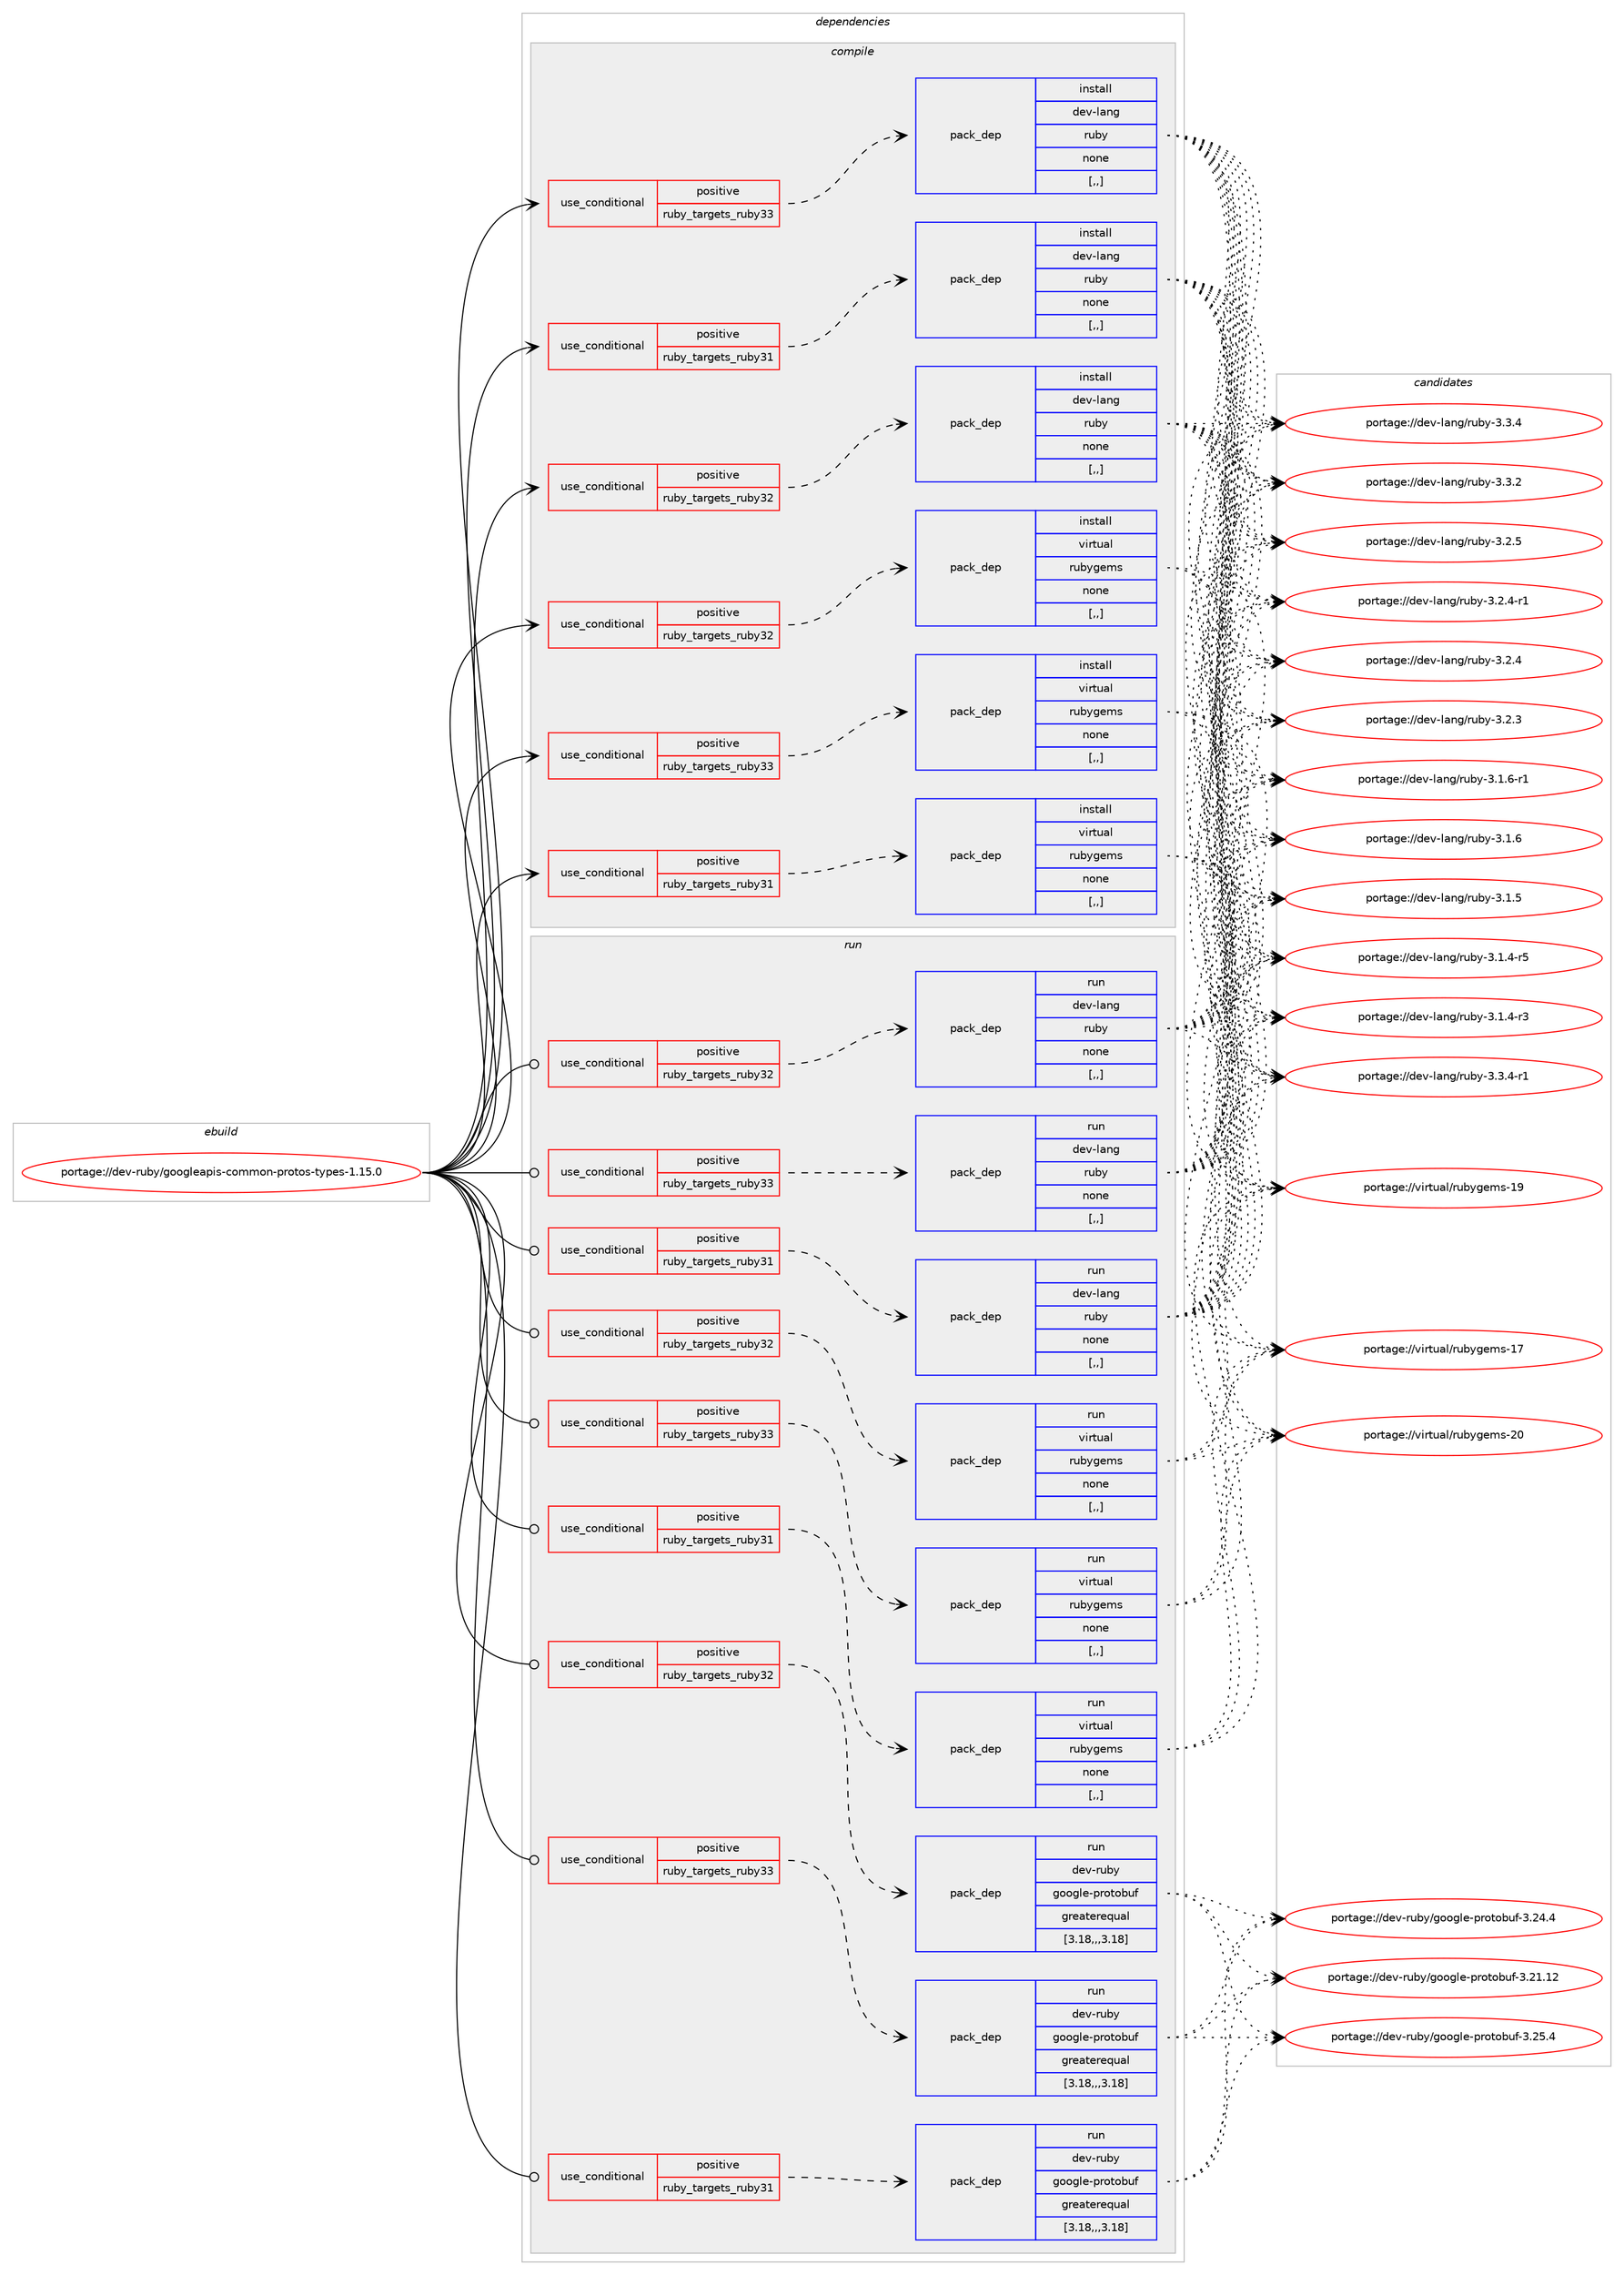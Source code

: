 digraph prolog {

# *************
# Graph options
# *************

newrank=true;
concentrate=true;
compound=true;
graph [rankdir=LR,fontname=Helvetica,fontsize=10,ranksep=1.5];#, ranksep=2.5, nodesep=0.2];
edge  [arrowhead=vee];
node  [fontname=Helvetica,fontsize=10];

# **********
# The ebuild
# **********

subgraph cluster_leftcol {
color=gray;
label=<<i>ebuild</i>>;
id [label="portage://dev-ruby/googleapis-common-protos-types-1.15.0", color=red, width=4, href="../dev-ruby/googleapis-common-protos-types-1.15.0.svg"];
}

# ****************
# The dependencies
# ****************

subgraph cluster_midcol {
color=gray;
label=<<i>dependencies</i>>;
subgraph cluster_compile {
fillcolor="#eeeeee";
style=filled;
label=<<i>compile</i>>;
subgraph cond48379 {
dependency185172 [label=<<TABLE BORDER="0" CELLBORDER="1" CELLSPACING="0" CELLPADDING="4"><TR><TD ROWSPAN="3" CELLPADDING="10">use_conditional</TD></TR><TR><TD>positive</TD></TR><TR><TD>ruby_targets_ruby31</TD></TR></TABLE>>, shape=none, color=red];
subgraph pack135464 {
dependency185173 [label=<<TABLE BORDER="0" CELLBORDER="1" CELLSPACING="0" CELLPADDING="4" WIDTH="220"><TR><TD ROWSPAN="6" CELLPADDING="30">pack_dep</TD></TR><TR><TD WIDTH="110">install</TD></TR><TR><TD>dev-lang</TD></TR><TR><TD>ruby</TD></TR><TR><TD>none</TD></TR><TR><TD>[,,]</TD></TR></TABLE>>, shape=none, color=blue];
}
dependency185172:e -> dependency185173:w [weight=20,style="dashed",arrowhead="vee"];
}
id:e -> dependency185172:w [weight=20,style="solid",arrowhead="vee"];
subgraph cond48380 {
dependency185174 [label=<<TABLE BORDER="0" CELLBORDER="1" CELLSPACING="0" CELLPADDING="4"><TR><TD ROWSPAN="3" CELLPADDING="10">use_conditional</TD></TR><TR><TD>positive</TD></TR><TR><TD>ruby_targets_ruby31</TD></TR></TABLE>>, shape=none, color=red];
subgraph pack135465 {
dependency185175 [label=<<TABLE BORDER="0" CELLBORDER="1" CELLSPACING="0" CELLPADDING="4" WIDTH="220"><TR><TD ROWSPAN="6" CELLPADDING="30">pack_dep</TD></TR><TR><TD WIDTH="110">install</TD></TR><TR><TD>virtual</TD></TR><TR><TD>rubygems</TD></TR><TR><TD>none</TD></TR><TR><TD>[,,]</TD></TR></TABLE>>, shape=none, color=blue];
}
dependency185174:e -> dependency185175:w [weight=20,style="dashed",arrowhead="vee"];
}
id:e -> dependency185174:w [weight=20,style="solid",arrowhead="vee"];
subgraph cond48381 {
dependency185176 [label=<<TABLE BORDER="0" CELLBORDER="1" CELLSPACING="0" CELLPADDING="4"><TR><TD ROWSPAN="3" CELLPADDING="10">use_conditional</TD></TR><TR><TD>positive</TD></TR><TR><TD>ruby_targets_ruby32</TD></TR></TABLE>>, shape=none, color=red];
subgraph pack135466 {
dependency185177 [label=<<TABLE BORDER="0" CELLBORDER="1" CELLSPACING="0" CELLPADDING="4" WIDTH="220"><TR><TD ROWSPAN="6" CELLPADDING="30">pack_dep</TD></TR><TR><TD WIDTH="110">install</TD></TR><TR><TD>dev-lang</TD></TR><TR><TD>ruby</TD></TR><TR><TD>none</TD></TR><TR><TD>[,,]</TD></TR></TABLE>>, shape=none, color=blue];
}
dependency185176:e -> dependency185177:w [weight=20,style="dashed",arrowhead="vee"];
}
id:e -> dependency185176:w [weight=20,style="solid",arrowhead="vee"];
subgraph cond48382 {
dependency185178 [label=<<TABLE BORDER="0" CELLBORDER="1" CELLSPACING="0" CELLPADDING="4"><TR><TD ROWSPAN="3" CELLPADDING="10">use_conditional</TD></TR><TR><TD>positive</TD></TR><TR><TD>ruby_targets_ruby32</TD></TR></TABLE>>, shape=none, color=red];
subgraph pack135467 {
dependency185179 [label=<<TABLE BORDER="0" CELLBORDER="1" CELLSPACING="0" CELLPADDING="4" WIDTH="220"><TR><TD ROWSPAN="6" CELLPADDING="30">pack_dep</TD></TR><TR><TD WIDTH="110">install</TD></TR><TR><TD>virtual</TD></TR><TR><TD>rubygems</TD></TR><TR><TD>none</TD></TR><TR><TD>[,,]</TD></TR></TABLE>>, shape=none, color=blue];
}
dependency185178:e -> dependency185179:w [weight=20,style="dashed",arrowhead="vee"];
}
id:e -> dependency185178:w [weight=20,style="solid",arrowhead="vee"];
subgraph cond48383 {
dependency185180 [label=<<TABLE BORDER="0" CELLBORDER="1" CELLSPACING="0" CELLPADDING="4"><TR><TD ROWSPAN="3" CELLPADDING="10">use_conditional</TD></TR><TR><TD>positive</TD></TR><TR><TD>ruby_targets_ruby33</TD></TR></TABLE>>, shape=none, color=red];
subgraph pack135468 {
dependency185181 [label=<<TABLE BORDER="0" CELLBORDER="1" CELLSPACING="0" CELLPADDING="4" WIDTH="220"><TR><TD ROWSPAN="6" CELLPADDING="30">pack_dep</TD></TR><TR><TD WIDTH="110">install</TD></TR><TR><TD>dev-lang</TD></TR><TR><TD>ruby</TD></TR><TR><TD>none</TD></TR><TR><TD>[,,]</TD></TR></TABLE>>, shape=none, color=blue];
}
dependency185180:e -> dependency185181:w [weight=20,style="dashed",arrowhead="vee"];
}
id:e -> dependency185180:w [weight=20,style="solid",arrowhead="vee"];
subgraph cond48384 {
dependency185182 [label=<<TABLE BORDER="0" CELLBORDER="1" CELLSPACING="0" CELLPADDING="4"><TR><TD ROWSPAN="3" CELLPADDING="10">use_conditional</TD></TR><TR><TD>positive</TD></TR><TR><TD>ruby_targets_ruby33</TD></TR></TABLE>>, shape=none, color=red];
subgraph pack135469 {
dependency185183 [label=<<TABLE BORDER="0" CELLBORDER="1" CELLSPACING="0" CELLPADDING="4" WIDTH="220"><TR><TD ROWSPAN="6" CELLPADDING="30">pack_dep</TD></TR><TR><TD WIDTH="110">install</TD></TR><TR><TD>virtual</TD></TR><TR><TD>rubygems</TD></TR><TR><TD>none</TD></TR><TR><TD>[,,]</TD></TR></TABLE>>, shape=none, color=blue];
}
dependency185182:e -> dependency185183:w [weight=20,style="dashed",arrowhead="vee"];
}
id:e -> dependency185182:w [weight=20,style="solid",arrowhead="vee"];
}
subgraph cluster_compileandrun {
fillcolor="#eeeeee";
style=filled;
label=<<i>compile and run</i>>;
}
subgraph cluster_run {
fillcolor="#eeeeee";
style=filled;
label=<<i>run</i>>;
subgraph cond48385 {
dependency185184 [label=<<TABLE BORDER="0" CELLBORDER="1" CELLSPACING="0" CELLPADDING="4"><TR><TD ROWSPAN="3" CELLPADDING="10">use_conditional</TD></TR><TR><TD>positive</TD></TR><TR><TD>ruby_targets_ruby31</TD></TR></TABLE>>, shape=none, color=red];
subgraph pack135470 {
dependency185185 [label=<<TABLE BORDER="0" CELLBORDER="1" CELLSPACING="0" CELLPADDING="4" WIDTH="220"><TR><TD ROWSPAN="6" CELLPADDING="30">pack_dep</TD></TR><TR><TD WIDTH="110">run</TD></TR><TR><TD>dev-lang</TD></TR><TR><TD>ruby</TD></TR><TR><TD>none</TD></TR><TR><TD>[,,]</TD></TR></TABLE>>, shape=none, color=blue];
}
dependency185184:e -> dependency185185:w [weight=20,style="dashed",arrowhead="vee"];
}
id:e -> dependency185184:w [weight=20,style="solid",arrowhead="odot"];
subgraph cond48386 {
dependency185186 [label=<<TABLE BORDER="0" CELLBORDER="1" CELLSPACING="0" CELLPADDING="4"><TR><TD ROWSPAN="3" CELLPADDING="10">use_conditional</TD></TR><TR><TD>positive</TD></TR><TR><TD>ruby_targets_ruby31</TD></TR></TABLE>>, shape=none, color=red];
subgraph pack135471 {
dependency185187 [label=<<TABLE BORDER="0" CELLBORDER="1" CELLSPACING="0" CELLPADDING="4" WIDTH="220"><TR><TD ROWSPAN="6" CELLPADDING="30">pack_dep</TD></TR><TR><TD WIDTH="110">run</TD></TR><TR><TD>dev-ruby</TD></TR><TR><TD>google-protobuf</TD></TR><TR><TD>greaterequal</TD></TR><TR><TD>[3.18,,,3.18]</TD></TR></TABLE>>, shape=none, color=blue];
}
dependency185186:e -> dependency185187:w [weight=20,style="dashed",arrowhead="vee"];
}
id:e -> dependency185186:w [weight=20,style="solid",arrowhead="odot"];
subgraph cond48387 {
dependency185188 [label=<<TABLE BORDER="0" CELLBORDER="1" CELLSPACING="0" CELLPADDING="4"><TR><TD ROWSPAN="3" CELLPADDING="10">use_conditional</TD></TR><TR><TD>positive</TD></TR><TR><TD>ruby_targets_ruby31</TD></TR></TABLE>>, shape=none, color=red];
subgraph pack135472 {
dependency185189 [label=<<TABLE BORDER="0" CELLBORDER="1" CELLSPACING="0" CELLPADDING="4" WIDTH="220"><TR><TD ROWSPAN="6" CELLPADDING="30">pack_dep</TD></TR><TR><TD WIDTH="110">run</TD></TR><TR><TD>virtual</TD></TR><TR><TD>rubygems</TD></TR><TR><TD>none</TD></TR><TR><TD>[,,]</TD></TR></TABLE>>, shape=none, color=blue];
}
dependency185188:e -> dependency185189:w [weight=20,style="dashed",arrowhead="vee"];
}
id:e -> dependency185188:w [weight=20,style="solid",arrowhead="odot"];
subgraph cond48388 {
dependency185190 [label=<<TABLE BORDER="0" CELLBORDER="1" CELLSPACING="0" CELLPADDING="4"><TR><TD ROWSPAN="3" CELLPADDING="10">use_conditional</TD></TR><TR><TD>positive</TD></TR><TR><TD>ruby_targets_ruby32</TD></TR></TABLE>>, shape=none, color=red];
subgraph pack135473 {
dependency185191 [label=<<TABLE BORDER="0" CELLBORDER="1" CELLSPACING="0" CELLPADDING="4" WIDTH="220"><TR><TD ROWSPAN="6" CELLPADDING="30">pack_dep</TD></TR><TR><TD WIDTH="110">run</TD></TR><TR><TD>dev-lang</TD></TR><TR><TD>ruby</TD></TR><TR><TD>none</TD></TR><TR><TD>[,,]</TD></TR></TABLE>>, shape=none, color=blue];
}
dependency185190:e -> dependency185191:w [weight=20,style="dashed",arrowhead="vee"];
}
id:e -> dependency185190:w [weight=20,style="solid",arrowhead="odot"];
subgraph cond48389 {
dependency185192 [label=<<TABLE BORDER="0" CELLBORDER="1" CELLSPACING="0" CELLPADDING="4"><TR><TD ROWSPAN="3" CELLPADDING="10">use_conditional</TD></TR><TR><TD>positive</TD></TR><TR><TD>ruby_targets_ruby32</TD></TR></TABLE>>, shape=none, color=red];
subgraph pack135474 {
dependency185193 [label=<<TABLE BORDER="0" CELLBORDER="1" CELLSPACING="0" CELLPADDING="4" WIDTH="220"><TR><TD ROWSPAN="6" CELLPADDING="30">pack_dep</TD></TR><TR><TD WIDTH="110">run</TD></TR><TR><TD>dev-ruby</TD></TR><TR><TD>google-protobuf</TD></TR><TR><TD>greaterequal</TD></TR><TR><TD>[3.18,,,3.18]</TD></TR></TABLE>>, shape=none, color=blue];
}
dependency185192:e -> dependency185193:w [weight=20,style="dashed",arrowhead="vee"];
}
id:e -> dependency185192:w [weight=20,style="solid",arrowhead="odot"];
subgraph cond48390 {
dependency185194 [label=<<TABLE BORDER="0" CELLBORDER="1" CELLSPACING="0" CELLPADDING="4"><TR><TD ROWSPAN="3" CELLPADDING="10">use_conditional</TD></TR><TR><TD>positive</TD></TR><TR><TD>ruby_targets_ruby32</TD></TR></TABLE>>, shape=none, color=red];
subgraph pack135475 {
dependency185195 [label=<<TABLE BORDER="0" CELLBORDER="1" CELLSPACING="0" CELLPADDING="4" WIDTH="220"><TR><TD ROWSPAN="6" CELLPADDING="30">pack_dep</TD></TR><TR><TD WIDTH="110">run</TD></TR><TR><TD>virtual</TD></TR><TR><TD>rubygems</TD></TR><TR><TD>none</TD></TR><TR><TD>[,,]</TD></TR></TABLE>>, shape=none, color=blue];
}
dependency185194:e -> dependency185195:w [weight=20,style="dashed",arrowhead="vee"];
}
id:e -> dependency185194:w [weight=20,style="solid",arrowhead="odot"];
subgraph cond48391 {
dependency185196 [label=<<TABLE BORDER="0" CELLBORDER="1" CELLSPACING="0" CELLPADDING="4"><TR><TD ROWSPAN="3" CELLPADDING="10">use_conditional</TD></TR><TR><TD>positive</TD></TR><TR><TD>ruby_targets_ruby33</TD></TR></TABLE>>, shape=none, color=red];
subgraph pack135476 {
dependency185197 [label=<<TABLE BORDER="0" CELLBORDER="1" CELLSPACING="0" CELLPADDING="4" WIDTH="220"><TR><TD ROWSPAN="6" CELLPADDING="30">pack_dep</TD></TR><TR><TD WIDTH="110">run</TD></TR><TR><TD>dev-lang</TD></TR><TR><TD>ruby</TD></TR><TR><TD>none</TD></TR><TR><TD>[,,]</TD></TR></TABLE>>, shape=none, color=blue];
}
dependency185196:e -> dependency185197:w [weight=20,style="dashed",arrowhead="vee"];
}
id:e -> dependency185196:w [weight=20,style="solid",arrowhead="odot"];
subgraph cond48392 {
dependency185198 [label=<<TABLE BORDER="0" CELLBORDER="1" CELLSPACING="0" CELLPADDING="4"><TR><TD ROWSPAN="3" CELLPADDING="10">use_conditional</TD></TR><TR><TD>positive</TD></TR><TR><TD>ruby_targets_ruby33</TD></TR></TABLE>>, shape=none, color=red];
subgraph pack135477 {
dependency185199 [label=<<TABLE BORDER="0" CELLBORDER="1" CELLSPACING="0" CELLPADDING="4" WIDTH="220"><TR><TD ROWSPAN="6" CELLPADDING="30">pack_dep</TD></TR><TR><TD WIDTH="110">run</TD></TR><TR><TD>dev-ruby</TD></TR><TR><TD>google-protobuf</TD></TR><TR><TD>greaterequal</TD></TR><TR><TD>[3.18,,,3.18]</TD></TR></TABLE>>, shape=none, color=blue];
}
dependency185198:e -> dependency185199:w [weight=20,style="dashed",arrowhead="vee"];
}
id:e -> dependency185198:w [weight=20,style="solid",arrowhead="odot"];
subgraph cond48393 {
dependency185200 [label=<<TABLE BORDER="0" CELLBORDER="1" CELLSPACING="0" CELLPADDING="4"><TR><TD ROWSPAN="3" CELLPADDING="10">use_conditional</TD></TR><TR><TD>positive</TD></TR><TR><TD>ruby_targets_ruby33</TD></TR></TABLE>>, shape=none, color=red];
subgraph pack135478 {
dependency185201 [label=<<TABLE BORDER="0" CELLBORDER="1" CELLSPACING="0" CELLPADDING="4" WIDTH="220"><TR><TD ROWSPAN="6" CELLPADDING="30">pack_dep</TD></TR><TR><TD WIDTH="110">run</TD></TR><TR><TD>virtual</TD></TR><TR><TD>rubygems</TD></TR><TR><TD>none</TD></TR><TR><TD>[,,]</TD></TR></TABLE>>, shape=none, color=blue];
}
dependency185200:e -> dependency185201:w [weight=20,style="dashed",arrowhead="vee"];
}
id:e -> dependency185200:w [weight=20,style="solid",arrowhead="odot"];
}
}

# **************
# The candidates
# **************

subgraph cluster_choices {
rank=same;
color=gray;
label=<<i>candidates</i>>;

subgraph choice135464 {
color=black;
nodesep=1;
choice100101118451089711010347114117981214551465146524511449 [label="portage://dev-lang/ruby-3.3.4-r1", color=red, width=4,href="../dev-lang/ruby-3.3.4-r1.svg"];
choice10010111845108971101034711411798121455146514652 [label="portage://dev-lang/ruby-3.3.4", color=red, width=4,href="../dev-lang/ruby-3.3.4.svg"];
choice10010111845108971101034711411798121455146514650 [label="portage://dev-lang/ruby-3.3.2", color=red, width=4,href="../dev-lang/ruby-3.3.2.svg"];
choice10010111845108971101034711411798121455146504653 [label="portage://dev-lang/ruby-3.2.5", color=red, width=4,href="../dev-lang/ruby-3.2.5.svg"];
choice100101118451089711010347114117981214551465046524511449 [label="portage://dev-lang/ruby-3.2.4-r1", color=red, width=4,href="../dev-lang/ruby-3.2.4-r1.svg"];
choice10010111845108971101034711411798121455146504652 [label="portage://dev-lang/ruby-3.2.4", color=red, width=4,href="../dev-lang/ruby-3.2.4.svg"];
choice10010111845108971101034711411798121455146504651 [label="portage://dev-lang/ruby-3.2.3", color=red, width=4,href="../dev-lang/ruby-3.2.3.svg"];
choice100101118451089711010347114117981214551464946544511449 [label="portage://dev-lang/ruby-3.1.6-r1", color=red, width=4,href="../dev-lang/ruby-3.1.6-r1.svg"];
choice10010111845108971101034711411798121455146494654 [label="portage://dev-lang/ruby-3.1.6", color=red, width=4,href="../dev-lang/ruby-3.1.6.svg"];
choice10010111845108971101034711411798121455146494653 [label="portage://dev-lang/ruby-3.1.5", color=red, width=4,href="../dev-lang/ruby-3.1.5.svg"];
choice100101118451089711010347114117981214551464946524511453 [label="portage://dev-lang/ruby-3.1.4-r5", color=red, width=4,href="../dev-lang/ruby-3.1.4-r5.svg"];
choice100101118451089711010347114117981214551464946524511451 [label="portage://dev-lang/ruby-3.1.4-r3", color=red, width=4,href="../dev-lang/ruby-3.1.4-r3.svg"];
dependency185173:e -> choice100101118451089711010347114117981214551465146524511449:w [style=dotted,weight="100"];
dependency185173:e -> choice10010111845108971101034711411798121455146514652:w [style=dotted,weight="100"];
dependency185173:e -> choice10010111845108971101034711411798121455146514650:w [style=dotted,weight="100"];
dependency185173:e -> choice10010111845108971101034711411798121455146504653:w [style=dotted,weight="100"];
dependency185173:e -> choice100101118451089711010347114117981214551465046524511449:w [style=dotted,weight="100"];
dependency185173:e -> choice10010111845108971101034711411798121455146504652:w [style=dotted,weight="100"];
dependency185173:e -> choice10010111845108971101034711411798121455146504651:w [style=dotted,weight="100"];
dependency185173:e -> choice100101118451089711010347114117981214551464946544511449:w [style=dotted,weight="100"];
dependency185173:e -> choice10010111845108971101034711411798121455146494654:w [style=dotted,weight="100"];
dependency185173:e -> choice10010111845108971101034711411798121455146494653:w [style=dotted,weight="100"];
dependency185173:e -> choice100101118451089711010347114117981214551464946524511453:w [style=dotted,weight="100"];
dependency185173:e -> choice100101118451089711010347114117981214551464946524511451:w [style=dotted,weight="100"];
}
subgraph choice135465 {
color=black;
nodesep=1;
choice118105114116117971084711411798121103101109115455048 [label="portage://virtual/rubygems-20", color=red, width=4,href="../virtual/rubygems-20.svg"];
choice118105114116117971084711411798121103101109115454957 [label="portage://virtual/rubygems-19", color=red, width=4,href="../virtual/rubygems-19.svg"];
choice118105114116117971084711411798121103101109115454955 [label="portage://virtual/rubygems-17", color=red, width=4,href="../virtual/rubygems-17.svg"];
dependency185175:e -> choice118105114116117971084711411798121103101109115455048:w [style=dotted,weight="100"];
dependency185175:e -> choice118105114116117971084711411798121103101109115454957:w [style=dotted,weight="100"];
dependency185175:e -> choice118105114116117971084711411798121103101109115454955:w [style=dotted,weight="100"];
}
subgraph choice135466 {
color=black;
nodesep=1;
choice100101118451089711010347114117981214551465146524511449 [label="portage://dev-lang/ruby-3.3.4-r1", color=red, width=4,href="../dev-lang/ruby-3.3.4-r1.svg"];
choice10010111845108971101034711411798121455146514652 [label="portage://dev-lang/ruby-3.3.4", color=red, width=4,href="../dev-lang/ruby-3.3.4.svg"];
choice10010111845108971101034711411798121455146514650 [label="portage://dev-lang/ruby-3.3.2", color=red, width=4,href="../dev-lang/ruby-3.3.2.svg"];
choice10010111845108971101034711411798121455146504653 [label="portage://dev-lang/ruby-3.2.5", color=red, width=4,href="../dev-lang/ruby-3.2.5.svg"];
choice100101118451089711010347114117981214551465046524511449 [label="portage://dev-lang/ruby-3.2.4-r1", color=red, width=4,href="../dev-lang/ruby-3.2.4-r1.svg"];
choice10010111845108971101034711411798121455146504652 [label="portage://dev-lang/ruby-3.2.4", color=red, width=4,href="../dev-lang/ruby-3.2.4.svg"];
choice10010111845108971101034711411798121455146504651 [label="portage://dev-lang/ruby-3.2.3", color=red, width=4,href="../dev-lang/ruby-3.2.3.svg"];
choice100101118451089711010347114117981214551464946544511449 [label="portage://dev-lang/ruby-3.1.6-r1", color=red, width=4,href="../dev-lang/ruby-3.1.6-r1.svg"];
choice10010111845108971101034711411798121455146494654 [label="portage://dev-lang/ruby-3.1.6", color=red, width=4,href="../dev-lang/ruby-3.1.6.svg"];
choice10010111845108971101034711411798121455146494653 [label="portage://dev-lang/ruby-3.1.5", color=red, width=4,href="../dev-lang/ruby-3.1.5.svg"];
choice100101118451089711010347114117981214551464946524511453 [label="portage://dev-lang/ruby-3.1.4-r5", color=red, width=4,href="../dev-lang/ruby-3.1.4-r5.svg"];
choice100101118451089711010347114117981214551464946524511451 [label="portage://dev-lang/ruby-3.1.4-r3", color=red, width=4,href="../dev-lang/ruby-3.1.4-r3.svg"];
dependency185177:e -> choice100101118451089711010347114117981214551465146524511449:w [style=dotted,weight="100"];
dependency185177:e -> choice10010111845108971101034711411798121455146514652:w [style=dotted,weight="100"];
dependency185177:e -> choice10010111845108971101034711411798121455146514650:w [style=dotted,weight="100"];
dependency185177:e -> choice10010111845108971101034711411798121455146504653:w [style=dotted,weight="100"];
dependency185177:e -> choice100101118451089711010347114117981214551465046524511449:w [style=dotted,weight="100"];
dependency185177:e -> choice10010111845108971101034711411798121455146504652:w [style=dotted,weight="100"];
dependency185177:e -> choice10010111845108971101034711411798121455146504651:w [style=dotted,weight="100"];
dependency185177:e -> choice100101118451089711010347114117981214551464946544511449:w [style=dotted,weight="100"];
dependency185177:e -> choice10010111845108971101034711411798121455146494654:w [style=dotted,weight="100"];
dependency185177:e -> choice10010111845108971101034711411798121455146494653:w [style=dotted,weight="100"];
dependency185177:e -> choice100101118451089711010347114117981214551464946524511453:w [style=dotted,weight="100"];
dependency185177:e -> choice100101118451089711010347114117981214551464946524511451:w [style=dotted,weight="100"];
}
subgraph choice135467 {
color=black;
nodesep=1;
choice118105114116117971084711411798121103101109115455048 [label="portage://virtual/rubygems-20", color=red, width=4,href="../virtual/rubygems-20.svg"];
choice118105114116117971084711411798121103101109115454957 [label="portage://virtual/rubygems-19", color=red, width=4,href="../virtual/rubygems-19.svg"];
choice118105114116117971084711411798121103101109115454955 [label="portage://virtual/rubygems-17", color=red, width=4,href="../virtual/rubygems-17.svg"];
dependency185179:e -> choice118105114116117971084711411798121103101109115455048:w [style=dotted,weight="100"];
dependency185179:e -> choice118105114116117971084711411798121103101109115454957:w [style=dotted,weight="100"];
dependency185179:e -> choice118105114116117971084711411798121103101109115454955:w [style=dotted,weight="100"];
}
subgraph choice135468 {
color=black;
nodesep=1;
choice100101118451089711010347114117981214551465146524511449 [label="portage://dev-lang/ruby-3.3.4-r1", color=red, width=4,href="../dev-lang/ruby-3.3.4-r1.svg"];
choice10010111845108971101034711411798121455146514652 [label="portage://dev-lang/ruby-3.3.4", color=red, width=4,href="../dev-lang/ruby-3.3.4.svg"];
choice10010111845108971101034711411798121455146514650 [label="portage://dev-lang/ruby-3.3.2", color=red, width=4,href="../dev-lang/ruby-3.3.2.svg"];
choice10010111845108971101034711411798121455146504653 [label="portage://dev-lang/ruby-3.2.5", color=red, width=4,href="../dev-lang/ruby-3.2.5.svg"];
choice100101118451089711010347114117981214551465046524511449 [label="portage://dev-lang/ruby-3.2.4-r1", color=red, width=4,href="../dev-lang/ruby-3.2.4-r1.svg"];
choice10010111845108971101034711411798121455146504652 [label="portage://dev-lang/ruby-3.2.4", color=red, width=4,href="../dev-lang/ruby-3.2.4.svg"];
choice10010111845108971101034711411798121455146504651 [label="portage://dev-lang/ruby-3.2.3", color=red, width=4,href="../dev-lang/ruby-3.2.3.svg"];
choice100101118451089711010347114117981214551464946544511449 [label="portage://dev-lang/ruby-3.1.6-r1", color=red, width=4,href="../dev-lang/ruby-3.1.6-r1.svg"];
choice10010111845108971101034711411798121455146494654 [label="portage://dev-lang/ruby-3.1.6", color=red, width=4,href="../dev-lang/ruby-3.1.6.svg"];
choice10010111845108971101034711411798121455146494653 [label="portage://dev-lang/ruby-3.1.5", color=red, width=4,href="../dev-lang/ruby-3.1.5.svg"];
choice100101118451089711010347114117981214551464946524511453 [label="portage://dev-lang/ruby-3.1.4-r5", color=red, width=4,href="../dev-lang/ruby-3.1.4-r5.svg"];
choice100101118451089711010347114117981214551464946524511451 [label="portage://dev-lang/ruby-3.1.4-r3", color=red, width=4,href="../dev-lang/ruby-3.1.4-r3.svg"];
dependency185181:e -> choice100101118451089711010347114117981214551465146524511449:w [style=dotted,weight="100"];
dependency185181:e -> choice10010111845108971101034711411798121455146514652:w [style=dotted,weight="100"];
dependency185181:e -> choice10010111845108971101034711411798121455146514650:w [style=dotted,weight="100"];
dependency185181:e -> choice10010111845108971101034711411798121455146504653:w [style=dotted,weight="100"];
dependency185181:e -> choice100101118451089711010347114117981214551465046524511449:w [style=dotted,weight="100"];
dependency185181:e -> choice10010111845108971101034711411798121455146504652:w [style=dotted,weight="100"];
dependency185181:e -> choice10010111845108971101034711411798121455146504651:w [style=dotted,weight="100"];
dependency185181:e -> choice100101118451089711010347114117981214551464946544511449:w [style=dotted,weight="100"];
dependency185181:e -> choice10010111845108971101034711411798121455146494654:w [style=dotted,weight="100"];
dependency185181:e -> choice10010111845108971101034711411798121455146494653:w [style=dotted,weight="100"];
dependency185181:e -> choice100101118451089711010347114117981214551464946524511453:w [style=dotted,weight="100"];
dependency185181:e -> choice100101118451089711010347114117981214551464946524511451:w [style=dotted,weight="100"];
}
subgraph choice135469 {
color=black;
nodesep=1;
choice118105114116117971084711411798121103101109115455048 [label="portage://virtual/rubygems-20", color=red, width=4,href="../virtual/rubygems-20.svg"];
choice118105114116117971084711411798121103101109115454957 [label="portage://virtual/rubygems-19", color=red, width=4,href="../virtual/rubygems-19.svg"];
choice118105114116117971084711411798121103101109115454955 [label="portage://virtual/rubygems-17", color=red, width=4,href="../virtual/rubygems-17.svg"];
dependency185183:e -> choice118105114116117971084711411798121103101109115455048:w [style=dotted,weight="100"];
dependency185183:e -> choice118105114116117971084711411798121103101109115454957:w [style=dotted,weight="100"];
dependency185183:e -> choice118105114116117971084711411798121103101109115454955:w [style=dotted,weight="100"];
}
subgraph choice135470 {
color=black;
nodesep=1;
choice100101118451089711010347114117981214551465146524511449 [label="portage://dev-lang/ruby-3.3.4-r1", color=red, width=4,href="../dev-lang/ruby-3.3.4-r1.svg"];
choice10010111845108971101034711411798121455146514652 [label="portage://dev-lang/ruby-3.3.4", color=red, width=4,href="../dev-lang/ruby-3.3.4.svg"];
choice10010111845108971101034711411798121455146514650 [label="portage://dev-lang/ruby-3.3.2", color=red, width=4,href="../dev-lang/ruby-3.3.2.svg"];
choice10010111845108971101034711411798121455146504653 [label="portage://dev-lang/ruby-3.2.5", color=red, width=4,href="../dev-lang/ruby-3.2.5.svg"];
choice100101118451089711010347114117981214551465046524511449 [label="portage://dev-lang/ruby-3.2.4-r1", color=red, width=4,href="../dev-lang/ruby-3.2.4-r1.svg"];
choice10010111845108971101034711411798121455146504652 [label="portage://dev-lang/ruby-3.2.4", color=red, width=4,href="../dev-lang/ruby-3.2.4.svg"];
choice10010111845108971101034711411798121455146504651 [label="portage://dev-lang/ruby-3.2.3", color=red, width=4,href="../dev-lang/ruby-3.2.3.svg"];
choice100101118451089711010347114117981214551464946544511449 [label="portage://dev-lang/ruby-3.1.6-r1", color=red, width=4,href="../dev-lang/ruby-3.1.6-r1.svg"];
choice10010111845108971101034711411798121455146494654 [label="portage://dev-lang/ruby-3.1.6", color=red, width=4,href="../dev-lang/ruby-3.1.6.svg"];
choice10010111845108971101034711411798121455146494653 [label="portage://dev-lang/ruby-3.1.5", color=red, width=4,href="../dev-lang/ruby-3.1.5.svg"];
choice100101118451089711010347114117981214551464946524511453 [label="portage://dev-lang/ruby-3.1.4-r5", color=red, width=4,href="../dev-lang/ruby-3.1.4-r5.svg"];
choice100101118451089711010347114117981214551464946524511451 [label="portage://dev-lang/ruby-3.1.4-r3", color=red, width=4,href="../dev-lang/ruby-3.1.4-r3.svg"];
dependency185185:e -> choice100101118451089711010347114117981214551465146524511449:w [style=dotted,weight="100"];
dependency185185:e -> choice10010111845108971101034711411798121455146514652:w [style=dotted,weight="100"];
dependency185185:e -> choice10010111845108971101034711411798121455146514650:w [style=dotted,weight="100"];
dependency185185:e -> choice10010111845108971101034711411798121455146504653:w [style=dotted,weight="100"];
dependency185185:e -> choice100101118451089711010347114117981214551465046524511449:w [style=dotted,weight="100"];
dependency185185:e -> choice10010111845108971101034711411798121455146504652:w [style=dotted,weight="100"];
dependency185185:e -> choice10010111845108971101034711411798121455146504651:w [style=dotted,weight="100"];
dependency185185:e -> choice100101118451089711010347114117981214551464946544511449:w [style=dotted,weight="100"];
dependency185185:e -> choice10010111845108971101034711411798121455146494654:w [style=dotted,weight="100"];
dependency185185:e -> choice10010111845108971101034711411798121455146494653:w [style=dotted,weight="100"];
dependency185185:e -> choice100101118451089711010347114117981214551464946524511453:w [style=dotted,weight="100"];
dependency185185:e -> choice100101118451089711010347114117981214551464946524511451:w [style=dotted,weight="100"];
}
subgraph choice135471 {
color=black;
nodesep=1;
choice100101118451141179812147103111111103108101451121141111161119811710245514650534652 [label="portage://dev-ruby/google-protobuf-3.25.4", color=red, width=4,href="../dev-ruby/google-protobuf-3.25.4.svg"];
choice100101118451141179812147103111111103108101451121141111161119811710245514650524652 [label="portage://dev-ruby/google-protobuf-3.24.4", color=red, width=4,href="../dev-ruby/google-protobuf-3.24.4.svg"];
choice10010111845114117981214710311111110310810145112114111116111981171024551465049464950 [label="portage://dev-ruby/google-protobuf-3.21.12", color=red, width=4,href="../dev-ruby/google-protobuf-3.21.12.svg"];
dependency185187:e -> choice100101118451141179812147103111111103108101451121141111161119811710245514650534652:w [style=dotted,weight="100"];
dependency185187:e -> choice100101118451141179812147103111111103108101451121141111161119811710245514650524652:w [style=dotted,weight="100"];
dependency185187:e -> choice10010111845114117981214710311111110310810145112114111116111981171024551465049464950:w [style=dotted,weight="100"];
}
subgraph choice135472 {
color=black;
nodesep=1;
choice118105114116117971084711411798121103101109115455048 [label="portage://virtual/rubygems-20", color=red, width=4,href="../virtual/rubygems-20.svg"];
choice118105114116117971084711411798121103101109115454957 [label="portage://virtual/rubygems-19", color=red, width=4,href="../virtual/rubygems-19.svg"];
choice118105114116117971084711411798121103101109115454955 [label="portage://virtual/rubygems-17", color=red, width=4,href="../virtual/rubygems-17.svg"];
dependency185189:e -> choice118105114116117971084711411798121103101109115455048:w [style=dotted,weight="100"];
dependency185189:e -> choice118105114116117971084711411798121103101109115454957:w [style=dotted,weight="100"];
dependency185189:e -> choice118105114116117971084711411798121103101109115454955:w [style=dotted,weight="100"];
}
subgraph choice135473 {
color=black;
nodesep=1;
choice100101118451089711010347114117981214551465146524511449 [label="portage://dev-lang/ruby-3.3.4-r1", color=red, width=4,href="../dev-lang/ruby-3.3.4-r1.svg"];
choice10010111845108971101034711411798121455146514652 [label="portage://dev-lang/ruby-3.3.4", color=red, width=4,href="../dev-lang/ruby-3.3.4.svg"];
choice10010111845108971101034711411798121455146514650 [label="portage://dev-lang/ruby-3.3.2", color=red, width=4,href="../dev-lang/ruby-3.3.2.svg"];
choice10010111845108971101034711411798121455146504653 [label="portage://dev-lang/ruby-3.2.5", color=red, width=4,href="../dev-lang/ruby-3.2.5.svg"];
choice100101118451089711010347114117981214551465046524511449 [label="portage://dev-lang/ruby-3.2.4-r1", color=red, width=4,href="../dev-lang/ruby-3.2.4-r1.svg"];
choice10010111845108971101034711411798121455146504652 [label="portage://dev-lang/ruby-3.2.4", color=red, width=4,href="../dev-lang/ruby-3.2.4.svg"];
choice10010111845108971101034711411798121455146504651 [label="portage://dev-lang/ruby-3.2.3", color=red, width=4,href="../dev-lang/ruby-3.2.3.svg"];
choice100101118451089711010347114117981214551464946544511449 [label="portage://dev-lang/ruby-3.1.6-r1", color=red, width=4,href="../dev-lang/ruby-3.1.6-r1.svg"];
choice10010111845108971101034711411798121455146494654 [label="portage://dev-lang/ruby-3.1.6", color=red, width=4,href="../dev-lang/ruby-3.1.6.svg"];
choice10010111845108971101034711411798121455146494653 [label="portage://dev-lang/ruby-3.1.5", color=red, width=4,href="../dev-lang/ruby-3.1.5.svg"];
choice100101118451089711010347114117981214551464946524511453 [label="portage://dev-lang/ruby-3.1.4-r5", color=red, width=4,href="../dev-lang/ruby-3.1.4-r5.svg"];
choice100101118451089711010347114117981214551464946524511451 [label="portage://dev-lang/ruby-3.1.4-r3", color=red, width=4,href="../dev-lang/ruby-3.1.4-r3.svg"];
dependency185191:e -> choice100101118451089711010347114117981214551465146524511449:w [style=dotted,weight="100"];
dependency185191:e -> choice10010111845108971101034711411798121455146514652:w [style=dotted,weight="100"];
dependency185191:e -> choice10010111845108971101034711411798121455146514650:w [style=dotted,weight="100"];
dependency185191:e -> choice10010111845108971101034711411798121455146504653:w [style=dotted,weight="100"];
dependency185191:e -> choice100101118451089711010347114117981214551465046524511449:w [style=dotted,weight="100"];
dependency185191:e -> choice10010111845108971101034711411798121455146504652:w [style=dotted,weight="100"];
dependency185191:e -> choice10010111845108971101034711411798121455146504651:w [style=dotted,weight="100"];
dependency185191:e -> choice100101118451089711010347114117981214551464946544511449:w [style=dotted,weight="100"];
dependency185191:e -> choice10010111845108971101034711411798121455146494654:w [style=dotted,weight="100"];
dependency185191:e -> choice10010111845108971101034711411798121455146494653:w [style=dotted,weight="100"];
dependency185191:e -> choice100101118451089711010347114117981214551464946524511453:w [style=dotted,weight="100"];
dependency185191:e -> choice100101118451089711010347114117981214551464946524511451:w [style=dotted,weight="100"];
}
subgraph choice135474 {
color=black;
nodesep=1;
choice100101118451141179812147103111111103108101451121141111161119811710245514650534652 [label="portage://dev-ruby/google-protobuf-3.25.4", color=red, width=4,href="../dev-ruby/google-protobuf-3.25.4.svg"];
choice100101118451141179812147103111111103108101451121141111161119811710245514650524652 [label="portage://dev-ruby/google-protobuf-3.24.4", color=red, width=4,href="../dev-ruby/google-protobuf-3.24.4.svg"];
choice10010111845114117981214710311111110310810145112114111116111981171024551465049464950 [label="portage://dev-ruby/google-protobuf-3.21.12", color=red, width=4,href="../dev-ruby/google-protobuf-3.21.12.svg"];
dependency185193:e -> choice100101118451141179812147103111111103108101451121141111161119811710245514650534652:w [style=dotted,weight="100"];
dependency185193:e -> choice100101118451141179812147103111111103108101451121141111161119811710245514650524652:w [style=dotted,weight="100"];
dependency185193:e -> choice10010111845114117981214710311111110310810145112114111116111981171024551465049464950:w [style=dotted,weight="100"];
}
subgraph choice135475 {
color=black;
nodesep=1;
choice118105114116117971084711411798121103101109115455048 [label="portage://virtual/rubygems-20", color=red, width=4,href="../virtual/rubygems-20.svg"];
choice118105114116117971084711411798121103101109115454957 [label="portage://virtual/rubygems-19", color=red, width=4,href="../virtual/rubygems-19.svg"];
choice118105114116117971084711411798121103101109115454955 [label="portage://virtual/rubygems-17", color=red, width=4,href="../virtual/rubygems-17.svg"];
dependency185195:e -> choice118105114116117971084711411798121103101109115455048:w [style=dotted,weight="100"];
dependency185195:e -> choice118105114116117971084711411798121103101109115454957:w [style=dotted,weight="100"];
dependency185195:e -> choice118105114116117971084711411798121103101109115454955:w [style=dotted,weight="100"];
}
subgraph choice135476 {
color=black;
nodesep=1;
choice100101118451089711010347114117981214551465146524511449 [label="portage://dev-lang/ruby-3.3.4-r1", color=red, width=4,href="../dev-lang/ruby-3.3.4-r1.svg"];
choice10010111845108971101034711411798121455146514652 [label="portage://dev-lang/ruby-3.3.4", color=red, width=4,href="../dev-lang/ruby-3.3.4.svg"];
choice10010111845108971101034711411798121455146514650 [label="portage://dev-lang/ruby-3.3.2", color=red, width=4,href="../dev-lang/ruby-3.3.2.svg"];
choice10010111845108971101034711411798121455146504653 [label="portage://dev-lang/ruby-3.2.5", color=red, width=4,href="../dev-lang/ruby-3.2.5.svg"];
choice100101118451089711010347114117981214551465046524511449 [label="portage://dev-lang/ruby-3.2.4-r1", color=red, width=4,href="../dev-lang/ruby-3.2.4-r1.svg"];
choice10010111845108971101034711411798121455146504652 [label="portage://dev-lang/ruby-3.2.4", color=red, width=4,href="../dev-lang/ruby-3.2.4.svg"];
choice10010111845108971101034711411798121455146504651 [label="portage://dev-lang/ruby-3.2.3", color=red, width=4,href="../dev-lang/ruby-3.2.3.svg"];
choice100101118451089711010347114117981214551464946544511449 [label="portage://dev-lang/ruby-3.1.6-r1", color=red, width=4,href="../dev-lang/ruby-3.1.6-r1.svg"];
choice10010111845108971101034711411798121455146494654 [label="portage://dev-lang/ruby-3.1.6", color=red, width=4,href="../dev-lang/ruby-3.1.6.svg"];
choice10010111845108971101034711411798121455146494653 [label="portage://dev-lang/ruby-3.1.5", color=red, width=4,href="../dev-lang/ruby-3.1.5.svg"];
choice100101118451089711010347114117981214551464946524511453 [label="portage://dev-lang/ruby-3.1.4-r5", color=red, width=4,href="../dev-lang/ruby-3.1.4-r5.svg"];
choice100101118451089711010347114117981214551464946524511451 [label="portage://dev-lang/ruby-3.1.4-r3", color=red, width=4,href="../dev-lang/ruby-3.1.4-r3.svg"];
dependency185197:e -> choice100101118451089711010347114117981214551465146524511449:w [style=dotted,weight="100"];
dependency185197:e -> choice10010111845108971101034711411798121455146514652:w [style=dotted,weight="100"];
dependency185197:e -> choice10010111845108971101034711411798121455146514650:w [style=dotted,weight="100"];
dependency185197:e -> choice10010111845108971101034711411798121455146504653:w [style=dotted,weight="100"];
dependency185197:e -> choice100101118451089711010347114117981214551465046524511449:w [style=dotted,weight="100"];
dependency185197:e -> choice10010111845108971101034711411798121455146504652:w [style=dotted,weight="100"];
dependency185197:e -> choice10010111845108971101034711411798121455146504651:w [style=dotted,weight="100"];
dependency185197:e -> choice100101118451089711010347114117981214551464946544511449:w [style=dotted,weight="100"];
dependency185197:e -> choice10010111845108971101034711411798121455146494654:w [style=dotted,weight="100"];
dependency185197:e -> choice10010111845108971101034711411798121455146494653:w [style=dotted,weight="100"];
dependency185197:e -> choice100101118451089711010347114117981214551464946524511453:w [style=dotted,weight="100"];
dependency185197:e -> choice100101118451089711010347114117981214551464946524511451:w [style=dotted,weight="100"];
}
subgraph choice135477 {
color=black;
nodesep=1;
choice100101118451141179812147103111111103108101451121141111161119811710245514650534652 [label="portage://dev-ruby/google-protobuf-3.25.4", color=red, width=4,href="../dev-ruby/google-protobuf-3.25.4.svg"];
choice100101118451141179812147103111111103108101451121141111161119811710245514650524652 [label="portage://dev-ruby/google-protobuf-3.24.4", color=red, width=4,href="../dev-ruby/google-protobuf-3.24.4.svg"];
choice10010111845114117981214710311111110310810145112114111116111981171024551465049464950 [label="portage://dev-ruby/google-protobuf-3.21.12", color=red, width=4,href="../dev-ruby/google-protobuf-3.21.12.svg"];
dependency185199:e -> choice100101118451141179812147103111111103108101451121141111161119811710245514650534652:w [style=dotted,weight="100"];
dependency185199:e -> choice100101118451141179812147103111111103108101451121141111161119811710245514650524652:w [style=dotted,weight="100"];
dependency185199:e -> choice10010111845114117981214710311111110310810145112114111116111981171024551465049464950:w [style=dotted,weight="100"];
}
subgraph choice135478 {
color=black;
nodesep=1;
choice118105114116117971084711411798121103101109115455048 [label="portage://virtual/rubygems-20", color=red, width=4,href="../virtual/rubygems-20.svg"];
choice118105114116117971084711411798121103101109115454957 [label="portage://virtual/rubygems-19", color=red, width=4,href="../virtual/rubygems-19.svg"];
choice118105114116117971084711411798121103101109115454955 [label="portage://virtual/rubygems-17", color=red, width=4,href="../virtual/rubygems-17.svg"];
dependency185201:e -> choice118105114116117971084711411798121103101109115455048:w [style=dotted,weight="100"];
dependency185201:e -> choice118105114116117971084711411798121103101109115454957:w [style=dotted,weight="100"];
dependency185201:e -> choice118105114116117971084711411798121103101109115454955:w [style=dotted,weight="100"];
}
}

}

